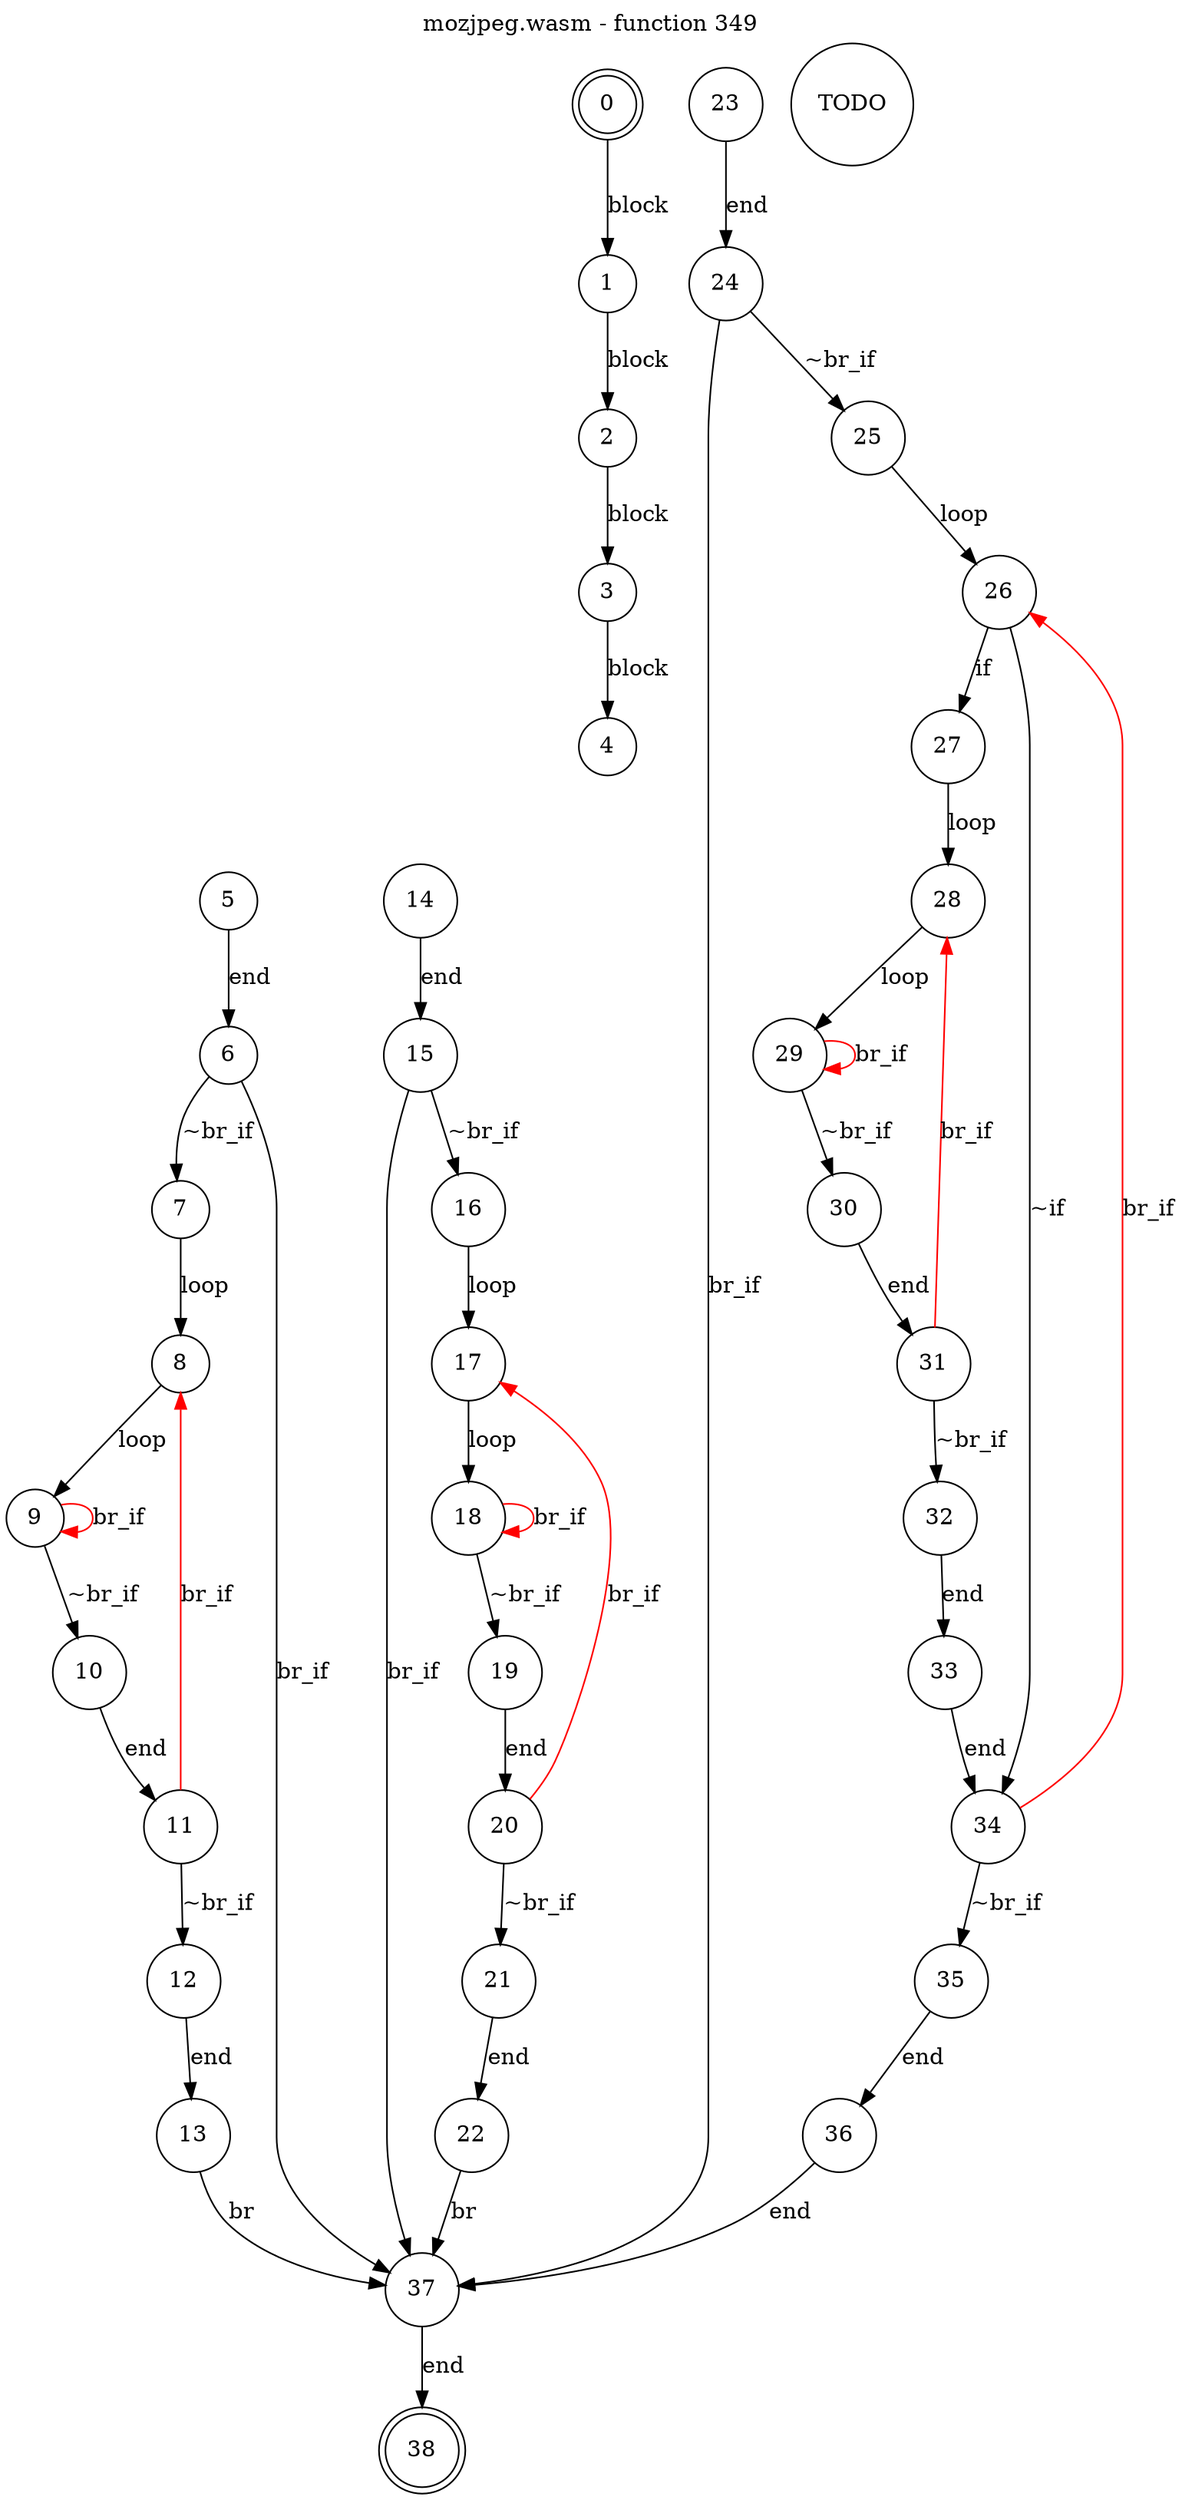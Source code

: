 digraph finite_state_machine {
    label = "mozjpeg.wasm - function 349"
    labelloc =  t
    labelfontsize = 16
    labelfontcolor = black
    labelfontname = "Helvetica"
    node [shape = doublecircle]; 0 38;
    node [shape = circle];
    0 -> 1[label = "block"];
    1 -> 2[label = "block"];
    2 -> 3[label = "block"];
    3 -> 4[label = "block"];
TODO
    5 -> 6[label = "end"];
    6 -> 7[label = "~br_if"];
    6 -> 37[label = "br_if"];
    7 -> 8[label = "loop"];
    8 -> 9[label = "loop"];
    9 -> 10[label = "~br_if"];
    9 -> 9[color="red" label = "br_if"];
    10 -> 11[label = "end"];
    11 -> 12[label = "~br_if"];
    11 -> 8[color="red" label = "br_if"];
    12 -> 13[label = "end"];
    13 -> 37[label = "br"];
    14 -> 15[label = "end"];
    15 -> 16[label = "~br_if"];
    15 -> 37[label = "br_if"];
    16 -> 17[label = "loop"];
    17 -> 18[label = "loop"];
    18 -> 19[label = "~br_if"];
    18 -> 18[color="red" label = "br_if"];
    19 -> 20[label = "end"];
    20 -> 21[label = "~br_if"];
    20 -> 17[color="red" label = "br_if"];
    21 -> 22[label = "end"];
    22 -> 37[label = "br"];
    23 -> 24[label = "end"];
    24 -> 25[label = "~br_if"];
    24 -> 37[label = "br_if"];
    25 -> 26[label = "loop"];
    26 -> 27[label = "if"];
    26 -> 34[label = "~if"];
    27 -> 28[label = "loop"];
    28 -> 29[label = "loop"];
    29 -> 30[label = "~br_if"];
    29 -> 29[color="red" label = "br_if"];
    30 -> 31[label = "end"];
    31 -> 32[label = "~br_if"];
    31 -> 28[color="red" label = "br_if"];
    32 -> 33[label = "end"];
    33 -> 34[label = "end"];
    34 -> 35[label = "~br_if"];
    34 -> 26[color="red" label = "br_if"];
    35 -> 36[label = "end"];
    36 -> 37[label = "end"];
    37 -> 38[label = "end"];
}
